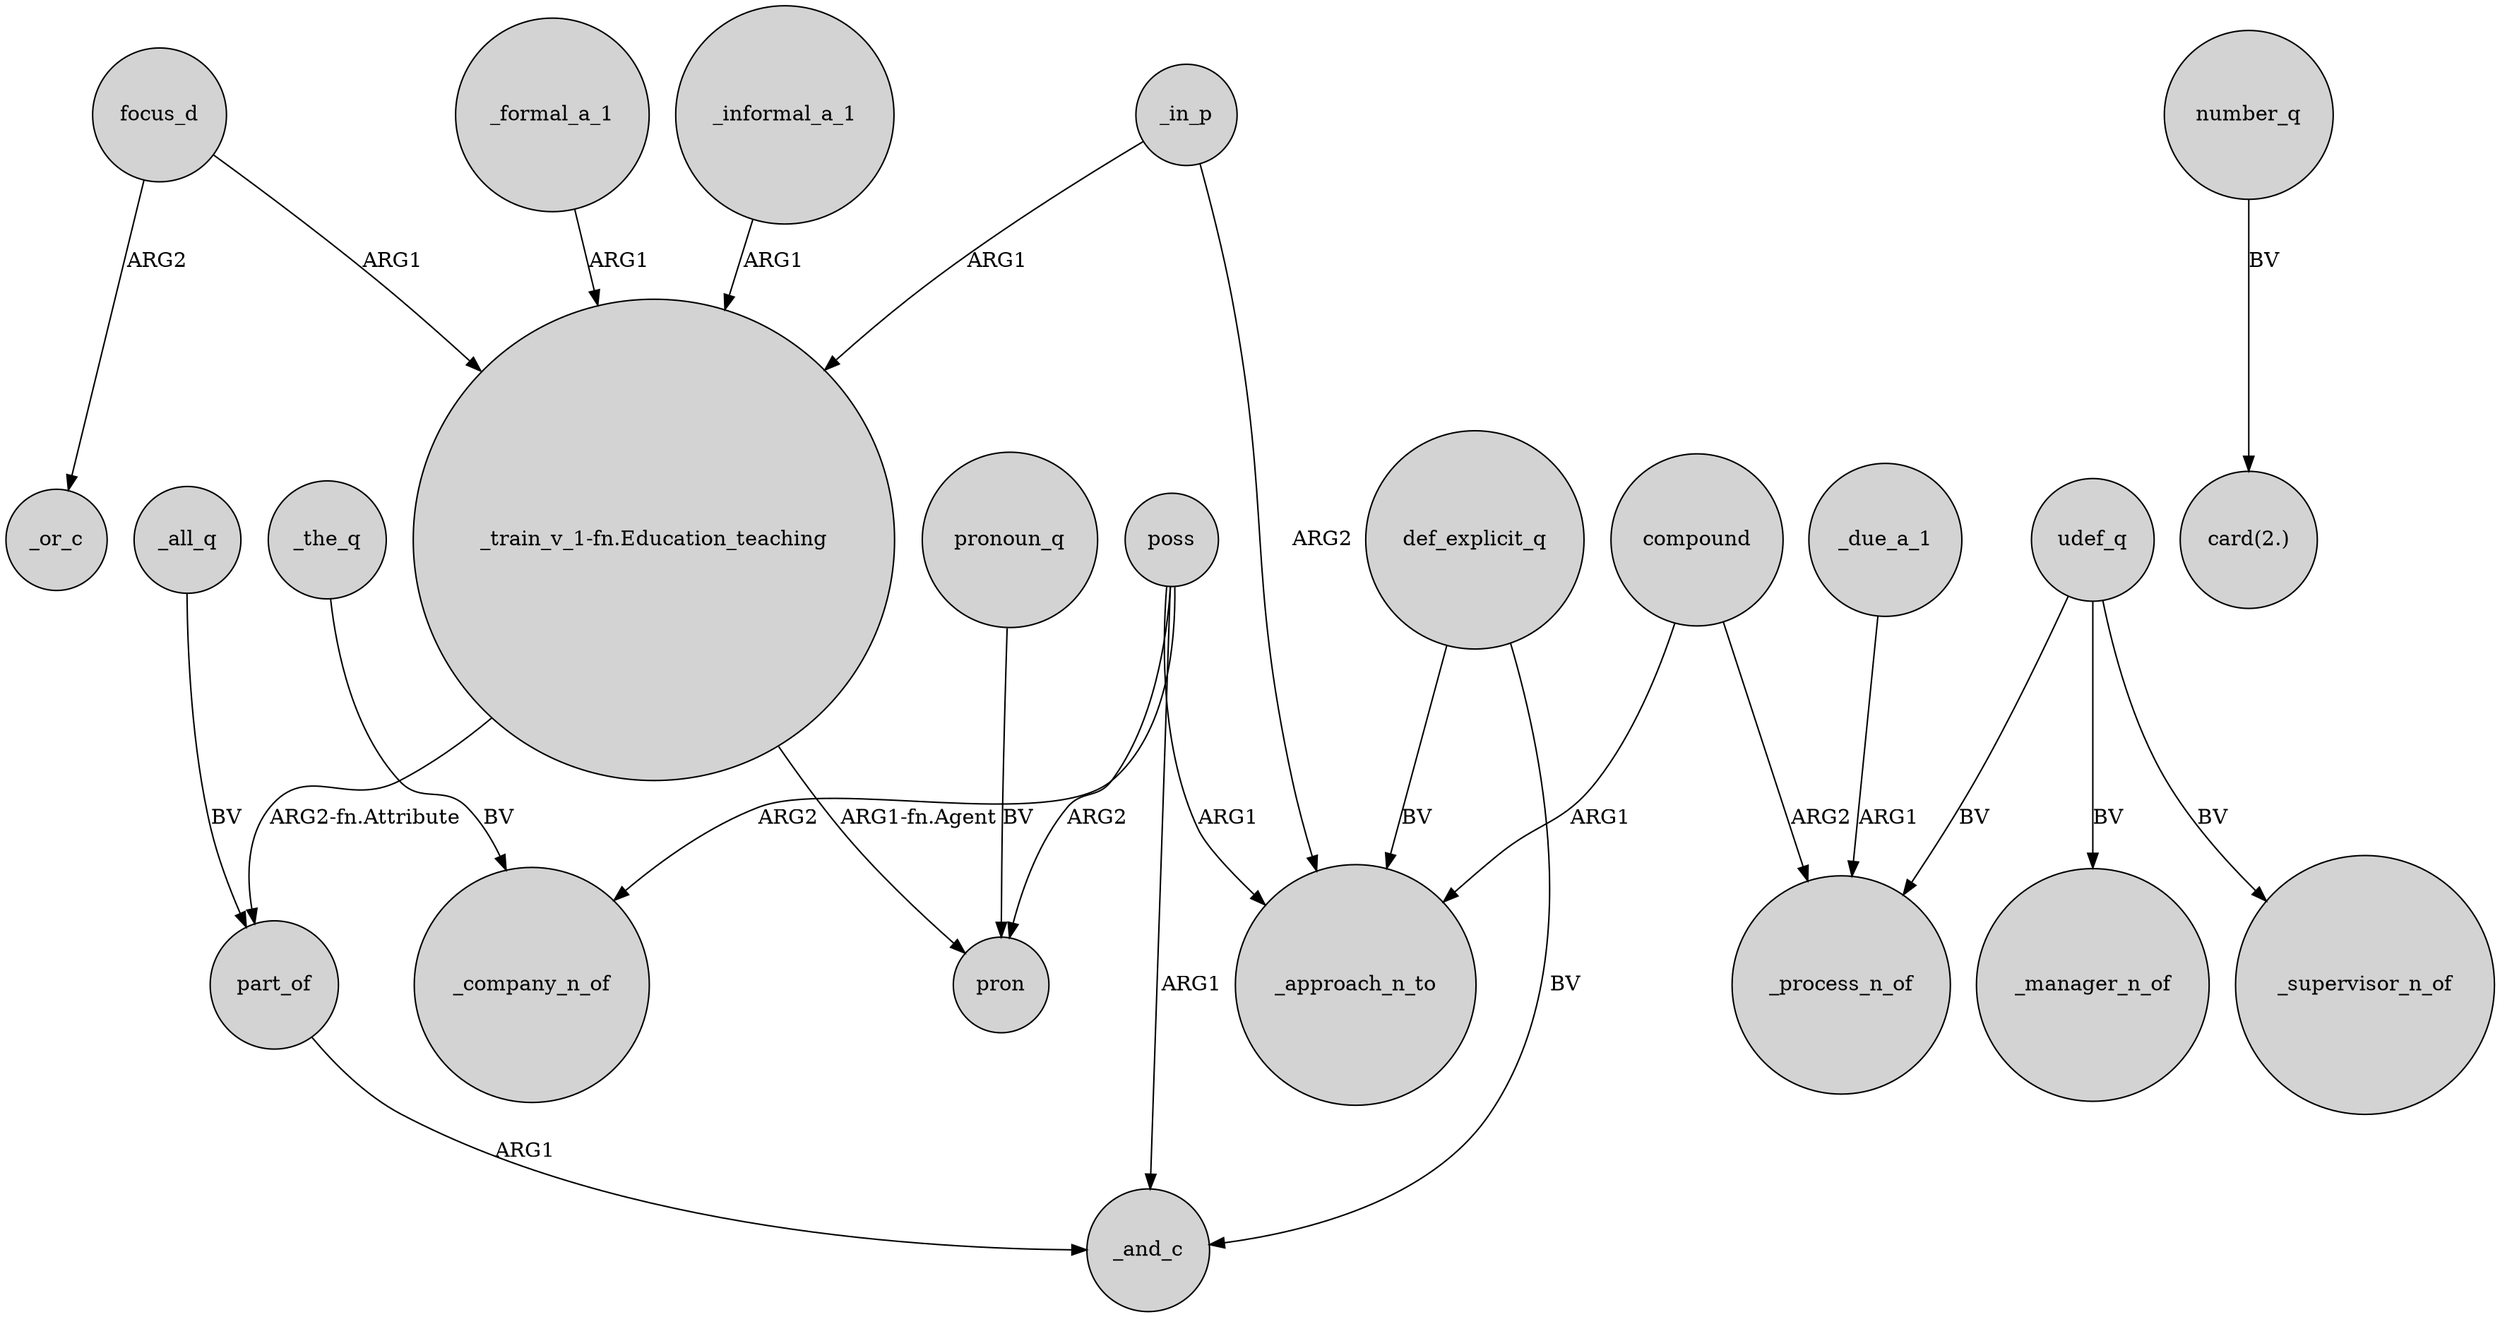 digraph {
	node [shape=circle style=filled]
	focus_d -> "_train_v_1-fn.Education_teaching" [label=ARG1]
	"_train_v_1-fn.Education_teaching" -> part_of [label="ARG2-fn.Attribute"]
	_informal_a_1 -> "_train_v_1-fn.Education_teaching" [label=ARG1]
	_all_q -> part_of [label=BV]
	poss -> _and_c [label=ARG1]
	poss -> pron [label=ARG2]
	def_explicit_q -> _and_c [label=BV]
	"_train_v_1-fn.Education_teaching" -> pron [label="ARG1-fn.Agent"]
	udef_q -> _process_n_of [label=BV]
	compound -> _process_n_of [label=ARG2]
	udef_q -> _supervisor_n_of [label=BV]
	_the_q -> _company_n_of [label=BV]
	part_of -> _and_c [label=ARG1]
	compound -> _approach_n_to [label=ARG1]
	pronoun_q -> pron [label=BV]
	_formal_a_1 -> "_train_v_1-fn.Education_teaching" [label=ARG1]
	def_explicit_q -> _approach_n_to [label=BV]
	number_q -> "card(2.)" [label=BV]
	_due_a_1 -> _process_n_of [label=ARG1]
	udef_q -> _manager_n_of [label=BV]
	poss -> _company_n_of [label=ARG2]
	_in_p -> _approach_n_to [label=ARG2]
	_in_p -> "_train_v_1-fn.Education_teaching" [label=ARG1]
	focus_d -> _or_c [label=ARG2]
	poss -> _approach_n_to [label=ARG1]
}

